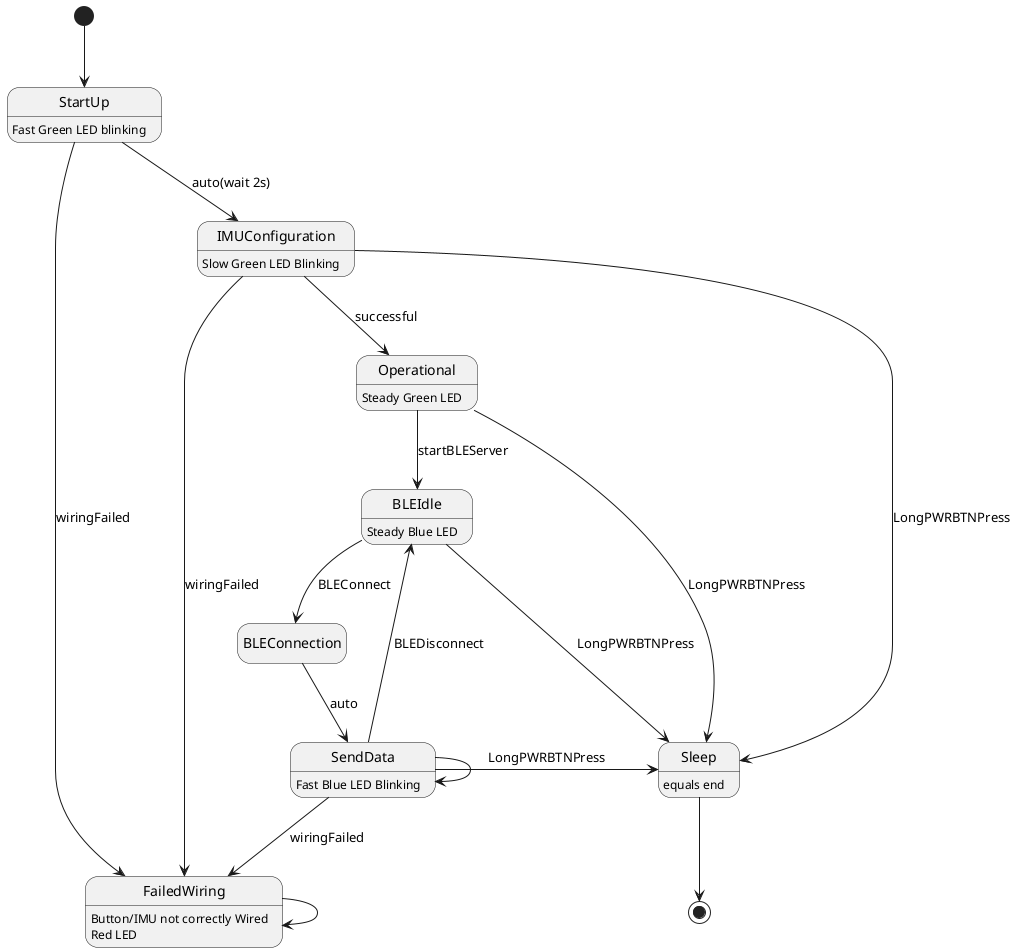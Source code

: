 @startuml
hide empty description
[*] --> StartUp
StartUp : Fast Green LED blinking
StartUp -> FailedWiring : wiringFailed
StartUp --> IMUConfiguration : auto(wait 2s)

IMUConfiguration : Slow Green LED Blinking
IMUConfiguration --> Operational : successful
IMUConfiguration --> FailedWiring : wiringFailed
IMUConfiguration -> Sleep : LongPWRBTNPress

Operational : Steady Green LED
Operational --> BLEIdle : startBLEServer
Operational --> Sleep : LongPWRBTNPress

BLEIdle: Steady Blue LED
BLEIdle --> BLEConnection : BLEConnect
BLEIdle -> Sleep : LongPWRBTNPress

BLEConnection --> SendData : auto

SendData --> SendData
SendData : Fast Blue LED Blinking
SendData --> BLEIdle : BLEDisconnect
SendData --> FailedWiring : wiringFailed
SendData -> Sleep : LongPWRBTNPress


FailedWiring : Button/IMU not correctly Wired
FailedWiring : Red LED
FailedWiring --> FailedWiring

Sleep : equals end
Sleep --> [*]


@enduml